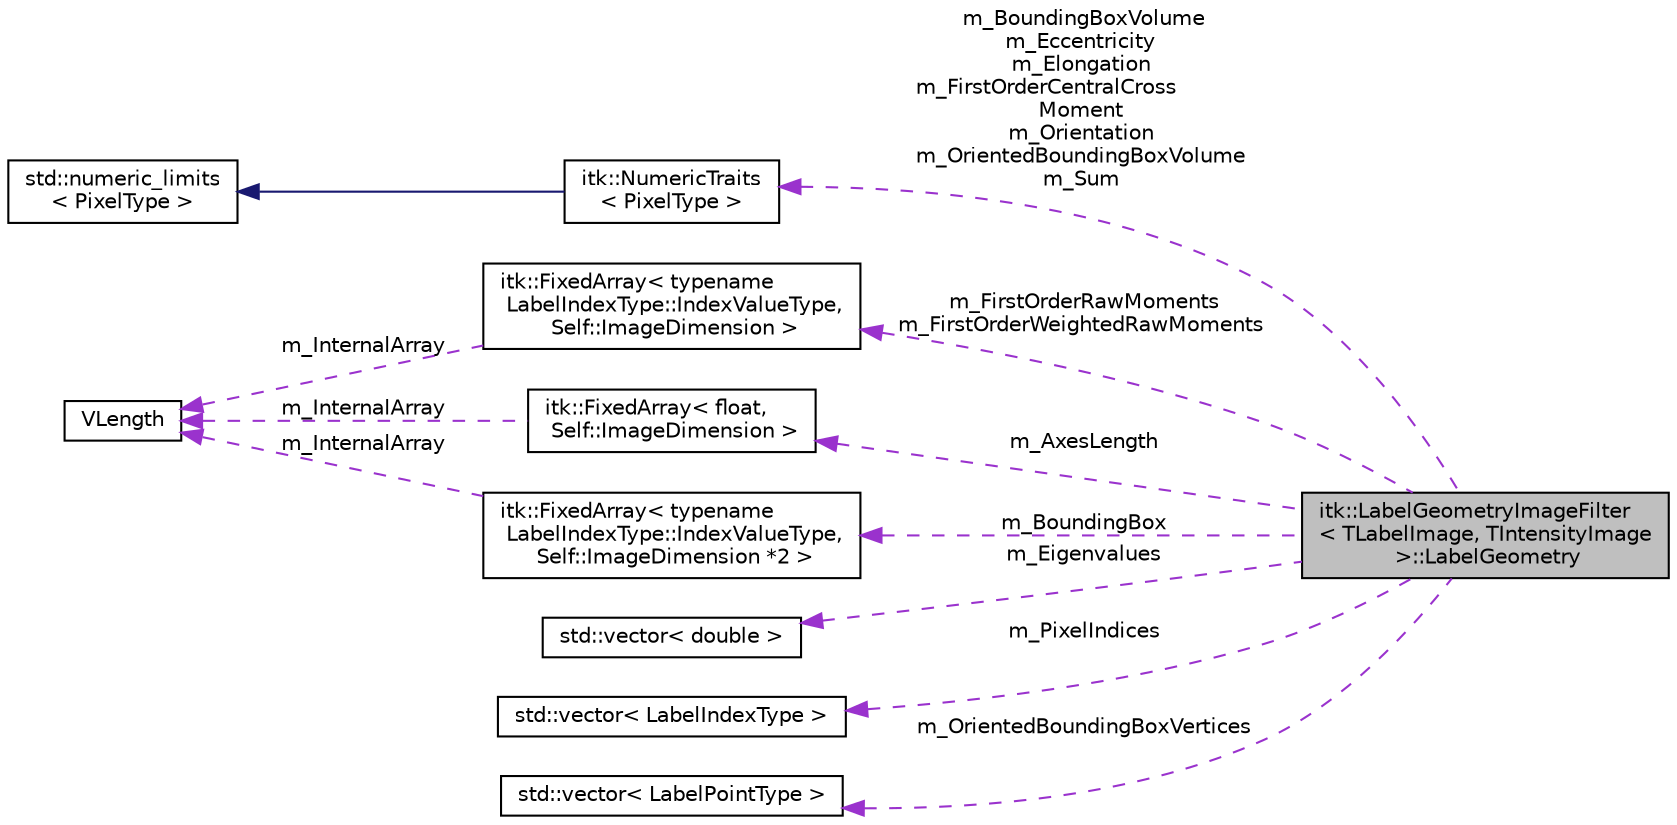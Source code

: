 digraph "itk::LabelGeometryImageFilter&lt; TLabelImage, TIntensityImage &gt;::LabelGeometry"
{
 // LATEX_PDF_SIZE
  edge [fontname="Helvetica",fontsize="10",labelfontname="Helvetica",labelfontsize="10"];
  node [fontname="Helvetica",fontsize="10",shape=record];
  rankdir="LR";
  Node1 [label="itk::LabelGeometryImageFilter\l\< TLabelImage, TIntensityImage\l \>::LabelGeometry",height=0.2,width=0.4,color="black", fillcolor="grey75", style="filled", fontcolor="black",tooltip="Geometry stored per label."];
  Node2 -> Node1 [dir="back",color="darkorchid3",fontsize="10",style="dashed",label=" m_BoundingBoxVolume\nm_Eccentricity\nm_Elongation\nm_FirstOrderCentralCross\lMoment\nm_Orientation\nm_OrientedBoundingBoxVolume\nm_Sum" ,fontname="Helvetica"];
  Node2 [label="itk::NumericTraits\l\< PixelType \>",height=0.2,width=0.4,color="black", fillcolor="white", style="filled",URL="$classitk_1_1NumericTraits.html",tooltip=" "];
  Node3 -> Node2 [dir="back",color="midnightblue",fontsize="10",style="solid",fontname="Helvetica"];
  Node3 [label="std::numeric_limits\l\< PixelType \>",height=0.2,width=0.4,color="black", fillcolor="white", style="filled",tooltip=" "];
  Node4 -> Node1 [dir="back",color="darkorchid3",fontsize="10",style="dashed",label=" m_FirstOrderRawMoments\nm_FirstOrderWeightedRawMoments" ,fontname="Helvetica"];
  Node4 [label="itk::FixedArray\< typename\l LabelIndexType::IndexValueType,\l Self::ImageDimension \>",height=0.2,width=0.4,color="black", fillcolor="white", style="filled",URL="$classitk_1_1FixedArray.html",tooltip=" "];
  Node5 -> Node4 [dir="back",color="darkorchid3",fontsize="10",style="dashed",label=" m_InternalArray" ,fontname="Helvetica"];
  Node5 [label="VLength",height=0.2,width=0.4,color="black", fillcolor="white", style="filled",URL="$classVLength.html",tooltip=" "];
  Node6 -> Node1 [dir="back",color="darkorchid3",fontsize="10",style="dashed",label=" m_Eigenvalues" ,fontname="Helvetica"];
  Node6 [label="std::vector\< double \>",height=0.2,width=0.4,color="black", fillcolor="white", style="filled",tooltip=" "];
  Node7 -> Node1 [dir="back",color="darkorchid3",fontsize="10",style="dashed",label=" m_AxesLength" ,fontname="Helvetica"];
  Node7 [label="itk::FixedArray\< float,\l Self::ImageDimension \>",height=0.2,width=0.4,color="black", fillcolor="white", style="filled",URL="$classitk_1_1FixedArray.html",tooltip=" "];
  Node5 -> Node7 [dir="back",color="darkorchid3",fontsize="10",style="dashed",label=" m_InternalArray" ,fontname="Helvetica"];
  Node8 -> Node1 [dir="back",color="darkorchid3",fontsize="10",style="dashed",label=" m_BoundingBox" ,fontname="Helvetica"];
  Node8 [label="itk::FixedArray\< typename\l LabelIndexType::IndexValueType,\l Self::ImageDimension *2 \>",height=0.2,width=0.4,color="black", fillcolor="white", style="filled",URL="$classitk_1_1FixedArray.html",tooltip=" "];
  Node5 -> Node8 [dir="back",color="darkorchid3",fontsize="10",style="dashed",label=" m_InternalArray" ,fontname="Helvetica"];
  Node9 -> Node1 [dir="back",color="darkorchid3",fontsize="10",style="dashed",label=" m_PixelIndices" ,fontname="Helvetica"];
  Node9 [label="std::vector\< LabelIndexType \>",height=0.2,width=0.4,color="black", fillcolor="white", style="filled",tooltip=" "];
  Node10 -> Node1 [dir="back",color="darkorchid3",fontsize="10",style="dashed",label=" m_OrientedBoundingBoxVertices" ,fontname="Helvetica"];
  Node10 [label="std::vector\< LabelPointType \>",height=0.2,width=0.4,color="black", fillcolor="white", style="filled",tooltip=" "];
}
